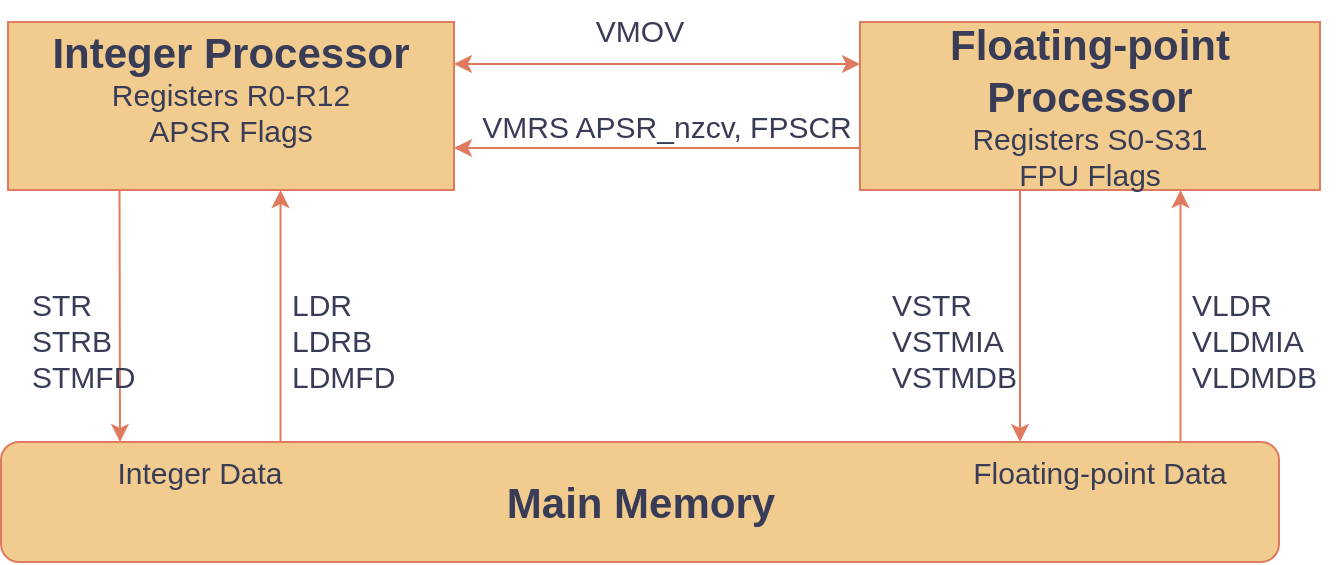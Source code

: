 <mxfile version="26.1.2">
  <diagram name="Page-1" id="H50NvYnh8xtADPXIUhSc">
    <mxGraphModel dx="695" dy="449" grid="1" gridSize="10" guides="1" tooltips="1" connect="1" arrows="1" fold="1" page="1" pageScale="1" pageWidth="850" pageHeight="1100" math="0" shadow="0">
      <root>
        <mxCell id="0" />
        <mxCell id="1" parent="0" />
        <mxCell id="FmFpBY6fpKhsk7QfzRVY-1" value="&lt;font style=&quot;font-size: 21px;&quot;&gt;&lt;b style=&quot;&quot;&gt;Integer Processor&lt;/b&gt;&lt;/font&gt;&lt;div&gt;Registers R0-R12&lt;/div&gt;&lt;div&gt;APSR Flags&lt;/div&gt;&lt;div&gt;&lt;br&gt;&lt;/div&gt;" style="rounded=0;whiteSpace=wrap;html=1;labelBackgroundColor=none;fillColor=#F2CC8F;strokeColor=#E07A5F;fontColor=#393C56;fontSize=15;" vertex="1" parent="1">
          <mxGeometry x="104" y="220" width="223" height="84" as="geometry" />
        </mxCell>
        <mxCell id="FmFpBY6fpKhsk7QfzRVY-2" value="&lt;font style=&quot;font-size: 21px;&quot;&gt;&lt;b style=&quot;&quot;&gt;Floating-point Processor&lt;/b&gt;&lt;/font&gt;&lt;div&gt;&lt;font&gt;Registers S0-S31&lt;/font&gt;&lt;/div&gt;&lt;div&gt;&lt;font&gt;FPU Flags&lt;/font&gt;&lt;/div&gt;" style="rounded=0;whiteSpace=wrap;html=1;labelBackgroundColor=none;fillColor=#F2CC8F;strokeColor=#E07A5F;fontColor=#393C56;fontSize=15;" vertex="1" parent="1">
          <mxGeometry x="530" y="220" width="230" height="84" as="geometry" />
        </mxCell>
        <mxCell id="FmFpBY6fpKhsk7QfzRVY-3" value="" style="endArrow=classic;startArrow=classic;html=1;rounded=0;exitX=1;exitY=0.25;exitDx=0;exitDy=0;entryX=0;entryY=0.25;entryDx=0;entryDy=0;labelBackgroundColor=none;strokeColor=#E07A5F;fontColor=default;fontSize=15;" edge="1" parent="1" source="FmFpBY6fpKhsk7QfzRVY-1" target="FmFpBY6fpKhsk7QfzRVY-2">
          <mxGeometry width="50" height="50" relative="1" as="geometry">
            <mxPoint x="425" y="424" as="sourcePoint" />
            <mxPoint x="475" y="374" as="targetPoint" />
          </mxGeometry>
        </mxCell>
        <mxCell id="FmFpBY6fpKhsk7QfzRVY-5" value="&lt;font&gt;VMOV&lt;/font&gt;" style="text;html=1;align=center;verticalAlign=middle;whiteSpace=wrap;rounded=0;labelBackgroundColor=none;fontColor=#393C56;fontSize=15;" vertex="1" parent="1">
          <mxGeometry x="390" y="209" width="60" height="30" as="geometry" />
        </mxCell>
        <mxCell id="FmFpBY6fpKhsk7QfzRVY-6" value="" style="endArrow=classic;html=1;rounded=0;exitX=0;exitY=0.75;exitDx=0;exitDy=0;entryX=1;entryY=0.75;entryDx=0;entryDy=0;labelBackgroundColor=none;strokeColor=#E07A5F;fontColor=default;fontSize=15;" edge="1" parent="1" source="FmFpBY6fpKhsk7QfzRVY-2" target="FmFpBY6fpKhsk7QfzRVY-1">
          <mxGeometry width="50" height="50" relative="1" as="geometry">
            <mxPoint x="359" y="423" as="sourcePoint" />
            <mxPoint x="409" y="373" as="targetPoint" />
          </mxGeometry>
        </mxCell>
        <mxCell id="FmFpBY6fpKhsk7QfzRVY-7" value="&lt;font&gt;VMRS APSR_nzcv, FPSCR&lt;/font&gt;" style="text;html=1;align=center;verticalAlign=middle;resizable=0;points=[];autosize=1;strokeColor=none;fillColor=none;labelBackgroundColor=none;fontColor=#393C56;fontSize=15;" vertex="1" parent="1">
          <mxGeometry x="338" y="257" width="190" height="30" as="geometry" />
        </mxCell>
        <mxCell id="FmFpBY6fpKhsk7QfzRVY-8" value="&lt;font style=&quot;font-size: 21px;&quot;&gt;&lt;b style=&quot;&quot;&gt;Main Memory&lt;/b&gt;&lt;/font&gt;" style="rounded=1;whiteSpace=wrap;html=1;labelBackgroundColor=none;fillColor=#F2CC8F;strokeColor=#E07A5F;fontColor=#393C56;fontSize=15;" vertex="1" parent="1">
          <mxGeometry x="100.5" y="430" width="639" height="60" as="geometry" />
        </mxCell>
        <mxCell id="FmFpBY6fpKhsk7QfzRVY-10" value="" style="endArrow=classic;html=1;rounded=0;exitX=0.25;exitY=1;exitDx=0;exitDy=0;labelBackgroundColor=none;strokeColor=#E07A5F;fontColor=default;fontSize=15;" edge="1" parent="1" source="FmFpBY6fpKhsk7QfzRVY-1">
          <mxGeometry width="50" height="50" relative="1" as="geometry">
            <mxPoint x="181" y="404" as="sourcePoint" />
            <mxPoint x="160" y="430" as="targetPoint" />
          </mxGeometry>
        </mxCell>
        <mxCell id="FmFpBY6fpKhsk7QfzRVY-11" value="" style="endArrow=classic;html=1;rounded=0;exitX=0.25;exitY=1;exitDx=0;exitDy=0;labelBackgroundColor=none;strokeColor=#E07A5F;fontColor=default;fontSize=15;" edge="1" parent="1">
          <mxGeometry width="50" height="50" relative="1" as="geometry">
            <mxPoint x="240.25" y="430" as="sourcePoint" />
            <mxPoint x="240.25" y="304" as="targetPoint" />
          </mxGeometry>
        </mxCell>
        <mxCell id="FmFpBY6fpKhsk7QfzRVY-13" value="STR&lt;div&gt;STRB&lt;/div&gt;&lt;div&gt;STMFD&lt;/div&gt;&lt;div&gt;...&lt;/div&gt;" style="text;strokeColor=none;fillColor=none;align=left;verticalAlign=middle;spacingLeft=4;spacingRight=4;overflow=hidden;points=[[0,0.5],[1,0.5]];portConstraint=eastwest;rotatable=0;whiteSpace=wrap;html=1;labelBackgroundColor=none;fontColor=#393C56;fontSize=15;" vertex="1" parent="1">
          <mxGeometry x="110" y="350" width="80" height="70" as="geometry" />
        </mxCell>
        <mxCell id="FmFpBY6fpKhsk7QfzRVY-14" value="LDR&lt;div&gt;LDRB&lt;/div&gt;&lt;div&gt;LDMFD&lt;/div&gt;&lt;div&gt;...&lt;/div&gt;" style="text;strokeColor=none;fillColor=none;align=left;verticalAlign=middle;spacingLeft=4;spacingRight=4;overflow=hidden;points=[[0,0.5],[1,0.5]];portConstraint=eastwest;rotatable=0;whiteSpace=wrap;html=1;labelBackgroundColor=none;fontColor=#393C56;fontSize=15;" vertex="1" parent="1">
          <mxGeometry x="240" y="350" width="80" height="70" as="geometry" />
        </mxCell>
        <mxCell id="FmFpBY6fpKhsk7QfzRVY-15" value="VSTR&lt;div&gt;VSTMIA&lt;/div&gt;&lt;div&gt;VSTMDB&lt;/div&gt;&lt;div&gt;...&lt;/div&gt;" style="text;strokeColor=none;fillColor=none;align=left;verticalAlign=middle;spacingLeft=4;spacingRight=4;overflow=hidden;points=[[0,0.5],[1,0.5]];portConstraint=eastwest;rotatable=0;whiteSpace=wrap;html=1;labelBackgroundColor=none;fontColor=#393C56;fontSize=15;" vertex="1" parent="1">
          <mxGeometry x="540" y="350" width="100" height="70" as="geometry" />
        </mxCell>
        <mxCell id="FmFpBY6fpKhsk7QfzRVY-16" value="" style="endArrow=classic;html=1;rounded=0;exitX=0.25;exitY=1;exitDx=0;exitDy=0;labelBackgroundColor=none;strokeColor=#E07A5F;fontColor=default;fontSize=15;" edge="1" parent="1">
          <mxGeometry width="50" height="50" relative="1" as="geometry">
            <mxPoint x="610" y="304" as="sourcePoint" />
            <mxPoint x="610" y="430" as="targetPoint" />
          </mxGeometry>
        </mxCell>
        <mxCell id="FmFpBY6fpKhsk7QfzRVY-17" value="" style="endArrow=classic;html=1;rounded=0;exitX=0.25;exitY=1;exitDx=0;exitDy=0;labelBackgroundColor=none;strokeColor=#E07A5F;fontColor=default;fontSize=15;" edge="1" parent="1">
          <mxGeometry width="50" height="50" relative="1" as="geometry">
            <mxPoint x="690.25" y="430" as="sourcePoint" />
            <mxPoint x="690.25" y="304" as="targetPoint" />
          </mxGeometry>
        </mxCell>
        <mxCell id="FmFpBY6fpKhsk7QfzRVY-18" value="VLDR&lt;div&gt;VLDMIA&lt;/div&gt;&lt;div&gt;VLDMDB&lt;/div&gt;&lt;div&gt;...&lt;/div&gt;" style="text;strokeColor=none;fillColor=none;align=left;verticalAlign=middle;spacingLeft=4;spacingRight=4;overflow=hidden;points=[[0,0.5],[1,0.5]];portConstraint=eastwest;rotatable=0;whiteSpace=wrap;html=1;labelBackgroundColor=none;fontColor=#393C56;fontSize=15;" vertex="1" parent="1">
          <mxGeometry x="690" y="350" width="80" height="70" as="geometry" />
        </mxCell>
        <mxCell id="FmFpBY6fpKhsk7QfzRVY-19" value="Integer Data" style="text;html=1;align=center;verticalAlign=middle;whiteSpace=wrap;rounded=0;labelBackgroundColor=none;fontColor=#393C56;fontSize=15;" vertex="1" parent="1">
          <mxGeometry x="130" y="430" width="140" height="30" as="geometry" />
        </mxCell>
        <mxCell id="FmFpBY6fpKhsk7QfzRVY-20" value="Floating-point Data" style="text;html=1;align=center;verticalAlign=middle;whiteSpace=wrap;rounded=0;labelBackgroundColor=none;fontColor=#393C56;fontSize=15;" vertex="1" parent="1">
          <mxGeometry x="580" y="430" width="140" height="30" as="geometry" />
        </mxCell>
      </root>
    </mxGraphModel>
  </diagram>
</mxfile>
